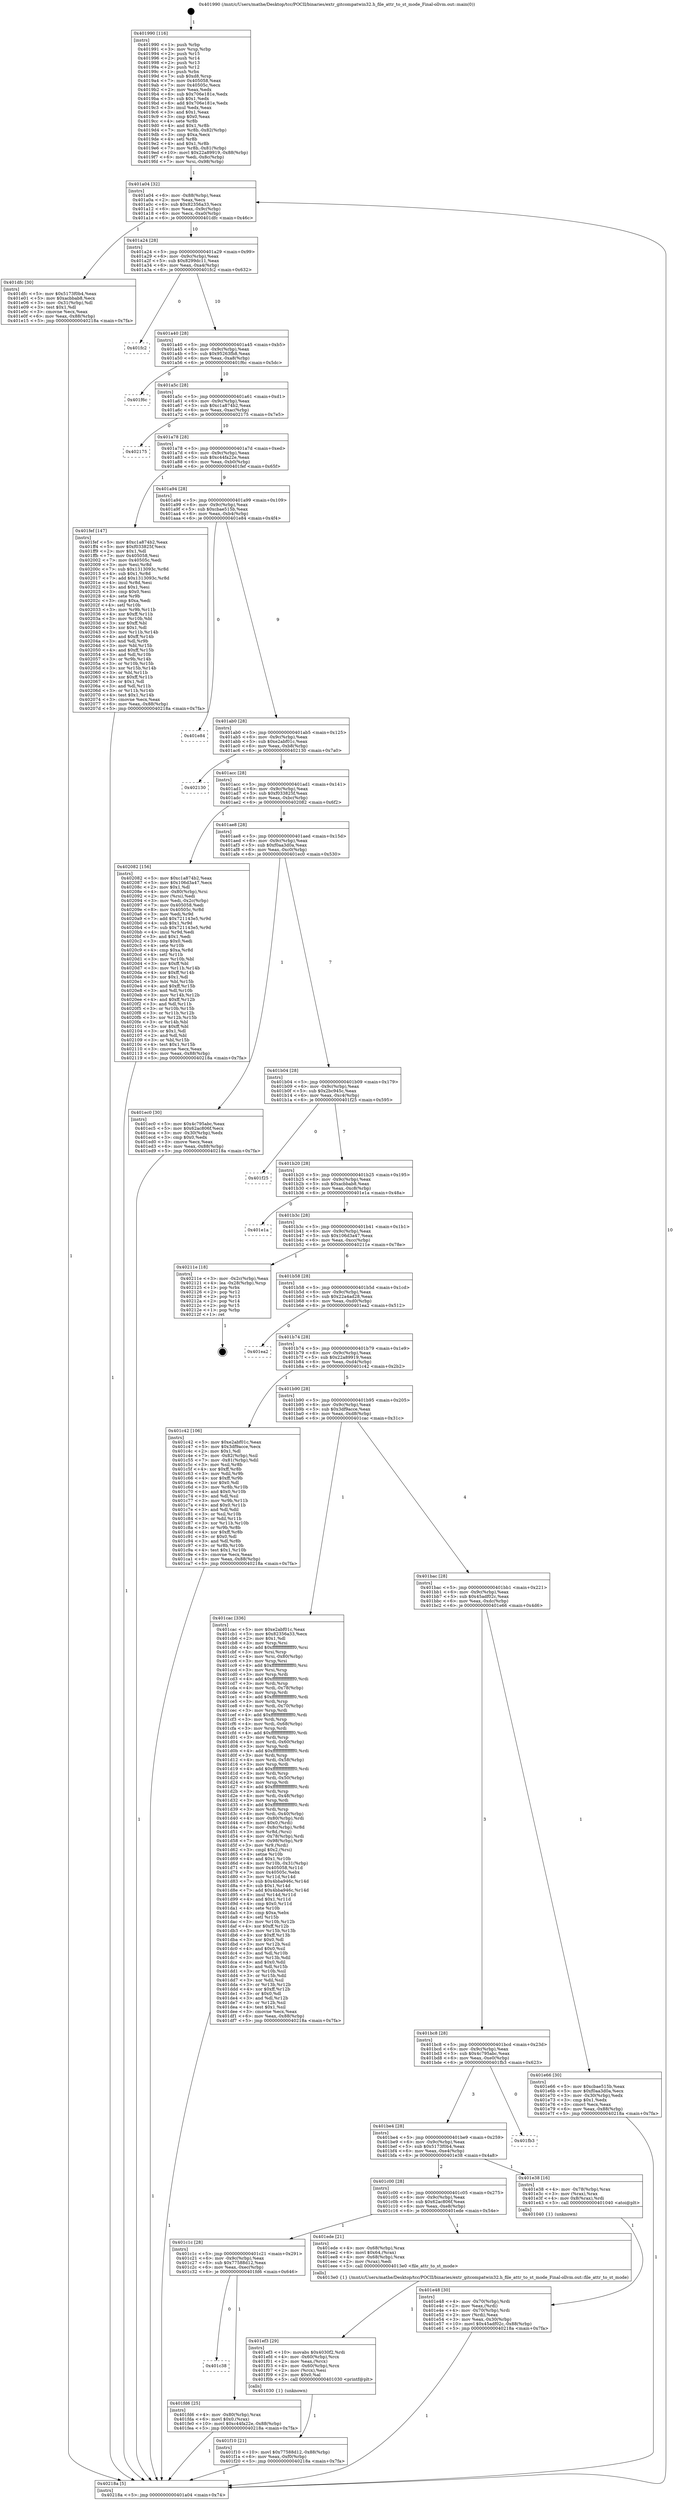 digraph "0x401990" {
  label = "0x401990 (/mnt/c/Users/mathe/Desktop/tcc/POCII/binaries/extr_gitcompatwin32.h_file_attr_to_st_mode_Final-ollvm.out::main(0))"
  labelloc = "t"
  node[shape=record]

  Entry [label="",width=0.3,height=0.3,shape=circle,fillcolor=black,style=filled]
  "0x401a04" [label="{
     0x401a04 [32]\l
     | [instrs]\l
     &nbsp;&nbsp;0x401a04 \<+6\>: mov -0x88(%rbp),%eax\l
     &nbsp;&nbsp;0x401a0a \<+2\>: mov %eax,%ecx\l
     &nbsp;&nbsp;0x401a0c \<+6\>: sub $0x82356a33,%ecx\l
     &nbsp;&nbsp;0x401a12 \<+6\>: mov %eax,-0x9c(%rbp)\l
     &nbsp;&nbsp;0x401a18 \<+6\>: mov %ecx,-0xa0(%rbp)\l
     &nbsp;&nbsp;0x401a1e \<+6\>: je 0000000000401dfc \<main+0x46c\>\l
  }"]
  "0x401dfc" [label="{
     0x401dfc [30]\l
     | [instrs]\l
     &nbsp;&nbsp;0x401dfc \<+5\>: mov $0x5173f0b4,%eax\l
     &nbsp;&nbsp;0x401e01 \<+5\>: mov $0xacbbab8,%ecx\l
     &nbsp;&nbsp;0x401e06 \<+3\>: mov -0x31(%rbp),%dl\l
     &nbsp;&nbsp;0x401e09 \<+3\>: test $0x1,%dl\l
     &nbsp;&nbsp;0x401e0c \<+3\>: cmovne %ecx,%eax\l
     &nbsp;&nbsp;0x401e0f \<+6\>: mov %eax,-0x88(%rbp)\l
     &nbsp;&nbsp;0x401e15 \<+5\>: jmp 000000000040218a \<main+0x7fa\>\l
  }"]
  "0x401a24" [label="{
     0x401a24 [28]\l
     | [instrs]\l
     &nbsp;&nbsp;0x401a24 \<+5\>: jmp 0000000000401a29 \<main+0x99\>\l
     &nbsp;&nbsp;0x401a29 \<+6\>: mov -0x9c(%rbp),%eax\l
     &nbsp;&nbsp;0x401a2f \<+5\>: sub $0x8299dc11,%eax\l
     &nbsp;&nbsp;0x401a34 \<+6\>: mov %eax,-0xa4(%rbp)\l
     &nbsp;&nbsp;0x401a3a \<+6\>: je 0000000000401fc2 \<main+0x632\>\l
  }"]
  Exit [label="",width=0.3,height=0.3,shape=circle,fillcolor=black,style=filled,peripheries=2]
  "0x401fc2" [label="{
     0x401fc2\l
  }", style=dashed]
  "0x401a40" [label="{
     0x401a40 [28]\l
     | [instrs]\l
     &nbsp;&nbsp;0x401a40 \<+5\>: jmp 0000000000401a45 \<main+0xb5\>\l
     &nbsp;&nbsp;0x401a45 \<+6\>: mov -0x9c(%rbp),%eax\l
     &nbsp;&nbsp;0x401a4b \<+5\>: sub $0x95263fb8,%eax\l
     &nbsp;&nbsp;0x401a50 \<+6\>: mov %eax,-0xa8(%rbp)\l
     &nbsp;&nbsp;0x401a56 \<+6\>: je 0000000000401f6c \<main+0x5dc\>\l
  }"]
  "0x401c38" [label="{
     0x401c38\l
  }", style=dashed]
  "0x401f6c" [label="{
     0x401f6c\l
  }", style=dashed]
  "0x401a5c" [label="{
     0x401a5c [28]\l
     | [instrs]\l
     &nbsp;&nbsp;0x401a5c \<+5\>: jmp 0000000000401a61 \<main+0xd1\>\l
     &nbsp;&nbsp;0x401a61 \<+6\>: mov -0x9c(%rbp),%eax\l
     &nbsp;&nbsp;0x401a67 \<+5\>: sub $0xc1a874b2,%eax\l
     &nbsp;&nbsp;0x401a6c \<+6\>: mov %eax,-0xac(%rbp)\l
     &nbsp;&nbsp;0x401a72 \<+6\>: je 0000000000402175 \<main+0x7e5\>\l
  }"]
  "0x401fd6" [label="{
     0x401fd6 [25]\l
     | [instrs]\l
     &nbsp;&nbsp;0x401fd6 \<+4\>: mov -0x80(%rbp),%rax\l
     &nbsp;&nbsp;0x401fda \<+6\>: movl $0x0,(%rax)\l
     &nbsp;&nbsp;0x401fe0 \<+10\>: movl $0xc44fa22e,-0x88(%rbp)\l
     &nbsp;&nbsp;0x401fea \<+5\>: jmp 000000000040218a \<main+0x7fa\>\l
  }"]
  "0x402175" [label="{
     0x402175\l
  }", style=dashed]
  "0x401a78" [label="{
     0x401a78 [28]\l
     | [instrs]\l
     &nbsp;&nbsp;0x401a78 \<+5\>: jmp 0000000000401a7d \<main+0xed\>\l
     &nbsp;&nbsp;0x401a7d \<+6\>: mov -0x9c(%rbp),%eax\l
     &nbsp;&nbsp;0x401a83 \<+5\>: sub $0xc44fa22e,%eax\l
     &nbsp;&nbsp;0x401a88 \<+6\>: mov %eax,-0xb0(%rbp)\l
     &nbsp;&nbsp;0x401a8e \<+6\>: je 0000000000401fef \<main+0x65f\>\l
  }"]
  "0x401f10" [label="{
     0x401f10 [21]\l
     | [instrs]\l
     &nbsp;&nbsp;0x401f10 \<+10\>: movl $0x77588d12,-0x88(%rbp)\l
     &nbsp;&nbsp;0x401f1a \<+6\>: mov %eax,-0xf0(%rbp)\l
     &nbsp;&nbsp;0x401f20 \<+5\>: jmp 000000000040218a \<main+0x7fa\>\l
  }"]
  "0x401fef" [label="{
     0x401fef [147]\l
     | [instrs]\l
     &nbsp;&nbsp;0x401fef \<+5\>: mov $0xc1a874b2,%eax\l
     &nbsp;&nbsp;0x401ff4 \<+5\>: mov $0xf033825f,%ecx\l
     &nbsp;&nbsp;0x401ff9 \<+2\>: mov $0x1,%dl\l
     &nbsp;&nbsp;0x401ffb \<+7\>: mov 0x405058,%esi\l
     &nbsp;&nbsp;0x402002 \<+7\>: mov 0x40505c,%edi\l
     &nbsp;&nbsp;0x402009 \<+3\>: mov %esi,%r8d\l
     &nbsp;&nbsp;0x40200c \<+7\>: sub $0x1313093c,%r8d\l
     &nbsp;&nbsp;0x402013 \<+4\>: sub $0x1,%r8d\l
     &nbsp;&nbsp;0x402017 \<+7\>: add $0x1313093c,%r8d\l
     &nbsp;&nbsp;0x40201e \<+4\>: imul %r8d,%esi\l
     &nbsp;&nbsp;0x402022 \<+3\>: and $0x1,%esi\l
     &nbsp;&nbsp;0x402025 \<+3\>: cmp $0x0,%esi\l
     &nbsp;&nbsp;0x402028 \<+4\>: sete %r9b\l
     &nbsp;&nbsp;0x40202c \<+3\>: cmp $0xa,%edi\l
     &nbsp;&nbsp;0x40202f \<+4\>: setl %r10b\l
     &nbsp;&nbsp;0x402033 \<+3\>: mov %r9b,%r11b\l
     &nbsp;&nbsp;0x402036 \<+4\>: xor $0xff,%r11b\l
     &nbsp;&nbsp;0x40203a \<+3\>: mov %r10b,%bl\l
     &nbsp;&nbsp;0x40203d \<+3\>: xor $0xff,%bl\l
     &nbsp;&nbsp;0x402040 \<+3\>: xor $0x1,%dl\l
     &nbsp;&nbsp;0x402043 \<+3\>: mov %r11b,%r14b\l
     &nbsp;&nbsp;0x402046 \<+4\>: and $0xff,%r14b\l
     &nbsp;&nbsp;0x40204a \<+3\>: and %dl,%r9b\l
     &nbsp;&nbsp;0x40204d \<+3\>: mov %bl,%r15b\l
     &nbsp;&nbsp;0x402050 \<+4\>: and $0xff,%r15b\l
     &nbsp;&nbsp;0x402054 \<+3\>: and %dl,%r10b\l
     &nbsp;&nbsp;0x402057 \<+3\>: or %r9b,%r14b\l
     &nbsp;&nbsp;0x40205a \<+3\>: or %r10b,%r15b\l
     &nbsp;&nbsp;0x40205d \<+3\>: xor %r15b,%r14b\l
     &nbsp;&nbsp;0x402060 \<+3\>: or %bl,%r11b\l
     &nbsp;&nbsp;0x402063 \<+4\>: xor $0xff,%r11b\l
     &nbsp;&nbsp;0x402067 \<+3\>: or $0x1,%dl\l
     &nbsp;&nbsp;0x40206a \<+3\>: and %dl,%r11b\l
     &nbsp;&nbsp;0x40206d \<+3\>: or %r11b,%r14b\l
     &nbsp;&nbsp;0x402070 \<+4\>: test $0x1,%r14b\l
     &nbsp;&nbsp;0x402074 \<+3\>: cmovne %ecx,%eax\l
     &nbsp;&nbsp;0x402077 \<+6\>: mov %eax,-0x88(%rbp)\l
     &nbsp;&nbsp;0x40207d \<+5\>: jmp 000000000040218a \<main+0x7fa\>\l
  }"]
  "0x401a94" [label="{
     0x401a94 [28]\l
     | [instrs]\l
     &nbsp;&nbsp;0x401a94 \<+5\>: jmp 0000000000401a99 \<main+0x109\>\l
     &nbsp;&nbsp;0x401a99 \<+6\>: mov -0x9c(%rbp),%eax\l
     &nbsp;&nbsp;0x401a9f \<+5\>: sub $0xcbae515b,%eax\l
     &nbsp;&nbsp;0x401aa4 \<+6\>: mov %eax,-0xb4(%rbp)\l
     &nbsp;&nbsp;0x401aaa \<+6\>: je 0000000000401e84 \<main+0x4f4\>\l
  }"]
  "0x401ef3" [label="{
     0x401ef3 [29]\l
     | [instrs]\l
     &nbsp;&nbsp;0x401ef3 \<+10\>: movabs $0x4030f2,%rdi\l
     &nbsp;&nbsp;0x401efd \<+4\>: mov -0x60(%rbp),%rcx\l
     &nbsp;&nbsp;0x401f01 \<+2\>: mov %eax,(%rcx)\l
     &nbsp;&nbsp;0x401f03 \<+4\>: mov -0x60(%rbp),%rcx\l
     &nbsp;&nbsp;0x401f07 \<+2\>: mov (%rcx),%esi\l
     &nbsp;&nbsp;0x401f09 \<+2\>: mov $0x0,%al\l
     &nbsp;&nbsp;0x401f0b \<+5\>: call 0000000000401030 \<printf@plt\>\l
     | [calls]\l
     &nbsp;&nbsp;0x401030 \{1\} (unknown)\l
  }"]
  "0x401e84" [label="{
     0x401e84\l
  }", style=dashed]
  "0x401ab0" [label="{
     0x401ab0 [28]\l
     | [instrs]\l
     &nbsp;&nbsp;0x401ab0 \<+5\>: jmp 0000000000401ab5 \<main+0x125\>\l
     &nbsp;&nbsp;0x401ab5 \<+6\>: mov -0x9c(%rbp),%eax\l
     &nbsp;&nbsp;0x401abb \<+5\>: sub $0xe2abf01c,%eax\l
     &nbsp;&nbsp;0x401ac0 \<+6\>: mov %eax,-0xb8(%rbp)\l
     &nbsp;&nbsp;0x401ac6 \<+6\>: je 0000000000402130 \<main+0x7a0\>\l
  }"]
  "0x401c1c" [label="{
     0x401c1c [28]\l
     | [instrs]\l
     &nbsp;&nbsp;0x401c1c \<+5\>: jmp 0000000000401c21 \<main+0x291\>\l
     &nbsp;&nbsp;0x401c21 \<+6\>: mov -0x9c(%rbp),%eax\l
     &nbsp;&nbsp;0x401c27 \<+5\>: sub $0x77588d12,%eax\l
     &nbsp;&nbsp;0x401c2c \<+6\>: mov %eax,-0xec(%rbp)\l
     &nbsp;&nbsp;0x401c32 \<+6\>: je 0000000000401fd6 \<main+0x646\>\l
  }"]
  "0x402130" [label="{
     0x402130\l
  }", style=dashed]
  "0x401acc" [label="{
     0x401acc [28]\l
     | [instrs]\l
     &nbsp;&nbsp;0x401acc \<+5\>: jmp 0000000000401ad1 \<main+0x141\>\l
     &nbsp;&nbsp;0x401ad1 \<+6\>: mov -0x9c(%rbp),%eax\l
     &nbsp;&nbsp;0x401ad7 \<+5\>: sub $0xf033825f,%eax\l
     &nbsp;&nbsp;0x401adc \<+6\>: mov %eax,-0xbc(%rbp)\l
     &nbsp;&nbsp;0x401ae2 \<+6\>: je 0000000000402082 \<main+0x6f2\>\l
  }"]
  "0x401ede" [label="{
     0x401ede [21]\l
     | [instrs]\l
     &nbsp;&nbsp;0x401ede \<+4\>: mov -0x68(%rbp),%rax\l
     &nbsp;&nbsp;0x401ee2 \<+6\>: movl $0x64,(%rax)\l
     &nbsp;&nbsp;0x401ee8 \<+4\>: mov -0x68(%rbp),%rax\l
     &nbsp;&nbsp;0x401eec \<+2\>: mov (%rax),%edi\l
     &nbsp;&nbsp;0x401eee \<+5\>: call 00000000004013e0 \<file_attr_to_st_mode\>\l
     | [calls]\l
     &nbsp;&nbsp;0x4013e0 \{1\} (/mnt/c/Users/mathe/Desktop/tcc/POCII/binaries/extr_gitcompatwin32.h_file_attr_to_st_mode_Final-ollvm.out::file_attr_to_st_mode)\l
  }"]
  "0x402082" [label="{
     0x402082 [156]\l
     | [instrs]\l
     &nbsp;&nbsp;0x402082 \<+5\>: mov $0xc1a874b2,%eax\l
     &nbsp;&nbsp;0x402087 \<+5\>: mov $0x106d3a47,%ecx\l
     &nbsp;&nbsp;0x40208c \<+2\>: mov $0x1,%dl\l
     &nbsp;&nbsp;0x40208e \<+4\>: mov -0x80(%rbp),%rsi\l
     &nbsp;&nbsp;0x402092 \<+2\>: mov (%rsi),%edi\l
     &nbsp;&nbsp;0x402094 \<+3\>: mov %edi,-0x2c(%rbp)\l
     &nbsp;&nbsp;0x402097 \<+7\>: mov 0x405058,%edi\l
     &nbsp;&nbsp;0x40209e \<+8\>: mov 0x40505c,%r8d\l
     &nbsp;&nbsp;0x4020a6 \<+3\>: mov %edi,%r9d\l
     &nbsp;&nbsp;0x4020a9 \<+7\>: add $0x721143e5,%r9d\l
     &nbsp;&nbsp;0x4020b0 \<+4\>: sub $0x1,%r9d\l
     &nbsp;&nbsp;0x4020b4 \<+7\>: sub $0x721143e5,%r9d\l
     &nbsp;&nbsp;0x4020bb \<+4\>: imul %r9d,%edi\l
     &nbsp;&nbsp;0x4020bf \<+3\>: and $0x1,%edi\l
     &nbsp;&nbsp;0x4020c2 \<+3\>: cmp $0x0,%edi\l
     &nbsp;&nbsp;0x4020c5 \<+4\>: sete %r10b\l
     &nbsp;&nbsp;0x4020c9 \<+4\>: cmp $0xa,%r8d\l
     &nbsp;&nbsp;0x4020cd \<+4\>: setl %r11b\l
     &nbsp;&nbsp;0x4020d1 \<+3\>: mov %r10b,%bl\l
     &nbsp;&nbsp;0x4020d4 \<+3\>: xor $0xff,%bl\l
     &nbsp;&nbsp;0x4020d7 \<+3\>: mov %r11b,%r14b\l
     &nbsp;&nbsp;0x4020da \<+4\>: xor $0xff,%r14b\l
     &nbsp;&nbsp;0x4020de \<+3\>: xor $0x1,%dl\l
     &nbsp;&nbsp;0x4020e1 \<+3\>: mov %bl,%r15b\l
     &nbsp;&nbsp;0x4020e4 \<+4\>: and $0xff,%r15b\l
     &nbsp;&nbsp;0x4020e8 \<+3\>: and %dl,%r10b\l
     &nbsp;&nbsp;0x4020eb \<+3\>: mov %r14b,%r12b\l
     &nbsp;&nbsp;0x4020ee \<+4\>: and $0xff,%r12b\l
     &nbsp;&nbsp;0x4020f2 \<+3\>: and %dl,%r11b\l
     &nbsp;&nbsp;0x4020f5 \<+3\>: or %r10b,%r15b\l
     &nbsp;&nbsp;0x4020f8 \<+3\>: or %r11b,%r12b\l
     &nbsp;&nbsp;0x4020fb \<+3\>: xor %r12b,%r15b\l
     &nbsp;&nbsp;0x4020fe \<+3\>: or %r14b,%bl\l
     &nbsp;&nbsp;0x402101 \<+3\>: xor $0xff,%bl\l
     &nbsp;&nbsp;0x402104 \<+3\>: or $0x1,%dl\l
     &nbsp;&nbsp;0x402107 \<+2\>: and %dl,%bl\l
     &nbsp;&nbsp;0x402109 \<+3\>: or %bl,%r15b\l
     &nbsp;&nbsp;0x40210c \<+4\>: test $0x1,%r15b\l
     &nbsp;&nbsp;0x402110 \<+3\>: cmovne %ecx,%eax\l
     &nbsp;&nbsp;0x402113 \<+6\>: mov %eax,-0x88(%rbp)\l
     &nbsp;&nbsp;0x402119 \<+5\>: jmp 000000000040218a \<main+0x7fa\>\l
  }"]
  "0x401ae8" [label="{
     0x401ae8 [28]\l
     | [instrs]\l
     &nbsp;&nbsp;0x401ae8 \<+5\>: jmp 0000000000401aed \<main+0x15d\>\l
     &nbsp;&nbsp;0x401aed \<+6\>: mov -0x9c(%rbp),%eax\l
     &nbsp;&nbsp;0x401af3 \<+5\>: sub $0xf0aa3d0a,%eax\l
     &nbsp;&nbsp;0x401af8 \<+6\>: mov %eax,-0xc0(%rbp)\l
     &nbsp;&nbsp;0x401afe \<+6\>: je 0000000000401ec0 \<main+0x530\>\l
  }"]
  "0x401e48" [label="{
     0x401e48 [30]\l
     | [instrs]\l
     &nbsp;&nbsp;0x401e48 \<+4\>: mov -0x70(%rbp),%rdi\l
     &nbsp;&nbsp;0x401e4c \<+2\>: mov %eax,(%rdi)\l
     &nbsp;&nbsp;0x401e4e \<+4\>: mov -0x70(%rbp),%rdi\l
     &nbsp;&nbsp;0x401e52 \<+2\>: mov (%rdi),%eax\l
     &nbsp;&nbsp;0x401e54 \<+3\>: mov %eax,-0x30(%rbp)\l
     &nbsp;&nbsp;0x401e57 \<+10\>: movl $0x45adf02c,-0x88(%rbp)\l
     &nbsp;&nbsp;0x401e61 \<+5\>: jmp 000000000040218a \<main+0x7fa\>\l
  }"]
  "0x401ec0" [label="{
     0x401ec0 [30]\l
     | [instrs]\l
     &nbsp;&nbsp;0x401ec0 \<+5\>: mov $0x4c795abc,%eax\l
     &nbsp;&nbsp;0x401ec5 \<+5\>: mov $0x62ac806f,%ecx\l
     &nbsp;&nbsp;0x401eca \<+3\>: mov -0x30(%rbp),%edx\l
     &nbsp;&nbsp;0x401ecd \<+3\>: cmp $0x0,%edx\l
     &nbsp;&nbsp;0x401ed0 \<+3\>: cmove %ecx,%eax\l
     &nbsp;&nbsp;0x401ed3 \<+6\>: mov %eax,-0x88(%rbp)\l
     &nbsp;&nbsp;0x401ed9 \<+5\>: jmp 000000000040218a \<main+0x7fa\>\l
  }"]
  "0x401b04" [label="{
     0x401b04 [28]\l
     | [instrs]\l
     &nbsp;&nbsp;0x401b04 \<+5\>: jmp 0000000000401b09 \<main+0x179\>\l
     &nbsp;&nbsp;0x401b09 \<+6\>: mov -0x9c(%rbp),%eax\l
     &nbsp;&nbsp;0x401b0f \<+5\>: sub $0x2bc945c,%eax\l
     &nbsp;&nbsp;0x401b14 \<+6\>: mov %eax,-0xc4(%rbp)\l
     &nbsp;&nbsp;0x401b1a \<+6\>: je 0000000000401f25 \<main+0x595\>\l
  }"]
  "0x401c00" [label="{
     0x401c00 [28]\l
     | [instrs]\l
     &nbsp;&nbsp;0x401c00 \<+5\>: jmp 0000000000401c05 \<main+0x275\>\l
     &nbsp;&nbsp;0x401c05 \<+6\>: mov -0x9c(%rbp),%eax\l
     &nbsp;&nbsp;0x401c0b \<+5\>: sub $0x62ac806f,%eax\l
     &nbsp;&nbsp;0x401c10 \<+6\>: mov %eax,-0xe8(%rbp)\l
     &nbsp;&nbsp;0x401c16 \<+6\>: je 0000000000401ede \<main+0x54e\>\l
  }"]
  "0x401f25" [label="{
     0x401f25\l
  }", style=dashed]
  "0x401b20" [label="{
     0x401b20 [28]\l
     | [instrs]\l
     &nbsp;&nbsp;0x401b20 \<+5\>: jmp 0000000000401b25 \<main+0x195\>\l
     &nbsp;&nbsp;0x401b25 \<+6\>: mov -0x9c(%rbp),%eax\l
     &nbsp;&nbsp;0x401b2b \<+5\>: sub $0xacbbab8,%eax\l
     &nbsp;&nbsp;0x401b30 \<+6\>: mov %eax,-0xc8(%rbp)\l
     &nbsp;&nbsp;0x401b36 \<+6\>: je 0000000000401e1a \<main+0x48a\>\l
  }"]
  "0x401e38" [label="{
     0x401e38 [16]\l
     | [instrs]\l
     &nbsp;&nbsp;0x401e38 \<+4\>: mov -0x78(%rbp),%rax\l
     &nbsp;&nbsp;0x401e3c \<+3\>: mov (%rax),%rax\l
     &nbsp;&nbsp;0x401e3f \<+4\>: mov 0x8(%rax),%rdi\l
     &nbsp;&nbsp;0x401e43 \<+5\>: call 0000000000401040 \<atoi@plt\>\l
     | [calls]\l
     &nbsp;&nbsp;0x401040 \{1\} (unknown)\l
  }"]
  "0x401e1a" [label="{
     0x401e1a\l
  }", style=dashed]
  "0x401b3c" [label="{
     0x401b3c [28]\l
     | [instrs]\l
     &nbsp;&nbsp;0x401b3c \<+5\>: jmp 0000000000401b41 \<main+0x1b1\>\l
     &nbsp;&nbsp;0x401b41 \<+6\>: mov -0x9c(%rbp),%eax\l
     &nbsp;&nbsp;0x401b47 \<+5\>: sub $0x106d3a47,%eax\l
     &nbsp;&nbsp;0x401b4c \<+6\>: mov %eax,-0xcc(%rbp)\l
     &nbsp;&nbsp;0x401b52 \<+6\>: je 000000000040211e \<main+0x78e\>\l
  }"]
  "0x401be4" [label="{
     0x401be4 [28]\l
     | [instrs]\l
     &nbsp;&nbsp;0x401be4 \<+5\>: jmp 0000000000401be9 \<main+0x259\>\l
     &nbsp;&nbsp;0x401be9 \<+6\>: mov -0x9c(%rbp),%eax\l
     &nbsp;&nbsp;0x401bef \<+5\>: sub $0x5173f0b4,%eax\l
     &nbsp;&nbsp;0x401bf4 \<+6\>: mov %eax,-0xe4(%rbp)\l
     &nbsp;&nbsp;0x401bfa \<+6\>: je 0000000000401e38 \<main+0x4a8\>\l
  }"]
  "0x40211e" [label="{
     0x40211e [18]\l
     | [instrs]\l
     &nbsp;&nbsp;0x40211e \<+3\>: mov -0x2c(%rbp),%eax\l
     &nbsp;&nbsp;0x402121 \<+4\>: lea -0x28(%rbp),%rsp\l
     &nbsp;&nbsp;0x402125 \<+1\>: pop %rbx\l
     &nbsp;&nbsp;0x402126 \<+2\>: pop %r12\l
     &nbsp;&nbsp;0x402128 \<+2\>: pop %r13\l
     &nbsp;&nbsp;0x40212a \<+2\>: pop %r14\l
     &nbsp;&nbsp;0x40212c \<+2\>: pop %r15\l
     &nbsp;&nbsp;0x40212e \<+1\>: pop %rbp\l
     &nbsp;&nbsp;0x40212f \<+1\>: ret\l
  }"]
  "0x401b58" [label="{
     0x401b58 [28]\l
     | [instrs]\l
     &nbsp;&nbsp;0x401b58 \<+5\>: jmp 0000000000401b5d \<main+0x1cd\>\l
     &nbsp;&nbsp;0x401b5d \<+6\>: mov -0x9c(%rbp),%eax\l
     &nbsp;&nbsp;0x401b63 \<+5\>: sub $0x22a4ad28,%eax\l
     &nbsp;&nbsp;0x401b68 \<+6\>: mov %eax,-0xd0(%rbp)\l
     &nbsp;&nbsp;0x401b6e \<+6\>: je 0000000000401ea2 \<main+0x512\>\l
  }"]
  "0x401fb3" [label="{
     0x401fb3\l
  }", style=dashed]
  "0x401ea2" [label="{
     0x401ea2\l
  }", style=dashed]
  "0x401b74" [label="{
     0x401b74 [28]\l
     | [instrs]\l
     &nbsp;&nbsp;0x401b74 \<+5\>: jmp 0000000000401b79 \<main+0x1e9\>\l
     &nbsp;&nbsp;0x401b79 \<+6\>: mov -0x9c(%rbp),%eax\l
     &nbsp;&nbsp;0x401b7f \<+5\>: sub $0x22a89919,%eax\l
     &nbsp;&nbsp;0x401b84 \<+6\>: mov %eax,-0xd4(%rbp)\l
     &nbsp;&nbsp;0x401b8a \<+6\>: je 0000000000401c42 \<main+0x2b2\>\l
  }"]
  "0x401bc8" [label="{
     0x401bc8 [28]\l
     | [instrs]\l
     &nbsp;&nbsp;0x401bc8 \<+5\>: jmp 0000000000401bcd \<main+0x23d\>\l
     &nbsp;&nbsp;0x401bcd \<+6\>: mov -0x9c(%rbp),%eax\l
     &nbsp;&nbsp;0x401bd3 \<+5\>: sub $0x4c795abc,%eax\l
     &nbsp;&nbsp;0x401bd8 \<+6\>: mov %eax,-0xe0(%rbp)\l
     &nbsp;&nbsp;0x401bde \<+6\>: je 0000000000401fb3 \<main+0x623\>\l
  }"]
  "0x401c42" [label="{
     0x401c42 [106]\l
     | [instrs]\l
     &nbsp;&nbsp;0x401c42 \<+5\>: mov $0xe2abf01c,%eax\l
     &nbsp;&nbsp;0x401c47 \<+5\>: mov $0x3df9acce,%ecx\l
     &nbsp;&nbsp;0x401c4c \<+2\>: mov $0x1,%dl\l
     &nbsp;&nbsp;0x401c4e \<+7\>: mov -0x82(%rbp),%sil\l
     &nbsp;&nbsp;0x401c55 \<+7\>: mov -0x81(%rbp),%dil\l
     &nbsp;&nbsp;0x401c5c \<+3\>: mov %sil,%r8b\l
     &nbsp;&nbsp;0x401c5f \<+4\>: xor $0xff,%r8b\l
     &nbsp;&nbsp;0x401c63 \<+3\>: mov %dil,%r9b\l
     &nbsp;&nbsp;0x401c66 \<+4\>: xor $0xff,%r9b\l
     &nbsp;&nbsp;0x401c6a \<+3\>: xor $0x0,%dl\l
     &nbsp;&nbsp;0x401c6d \<+3\>: mov %r8b,%r10b\l
     &nbsp;&nbsp;0x401c70 \<+4\>: and $0x0,%r10b\l
     &nbsp;&nbsp;0x401c74 \<+3\>: and %dl,%sil\l
     &nbsp;&nbsp;0x401c77 \<+3\>: mov %r9b,%r11b\l
     &nbsp;&nbsp;0x401c7a \<+4\>: and $0x0,%r11b\l
     &nbsp;&nbsp;0x401c7e \<+3\>: and %dl,%dil\l
     &nbsp;&nbsp;0x401c81 \<+3\>: or %sil,%r10b\l
     &nbsp;&nbsp;0x401c84 \<+3\>: or %dil,%r11b\l
     &nbsp;&nbsp;0x401c87 \<+3\>: xor %r11b,%r10b\l
     &nbsp;&nbsp;0x401c8a \<+3\>: or %r9b,%r8b\l
     &nbsp;&nbsp;0x401c8d \<+4\>: xor $0xff,%r8b\l
     &nbsp;&nbsp;0x401c91 \<+3\>: or $0x0,%dl\l
     &nbsp;&nbsp;0x401c94 \<+3\>: and %dl,%r8b\l
     &nbsp;&nbsp;0x401c97 \<+3\>: or %r8b,%r10b\l
     &nbsp;&nbsp;0x401c9a \<+4\>: test $0x1,%r10b\l
     &nbsp;&nbsp;0x401c9e \<+3\>: cmovne %ecx,%eax\l
     &nbsp;&nbsp;0x401ca1 \<+6\>: mov %eax,-0x88(%rbp)\l
     &nbsp;&nbsp;0x401ca7 \<+5\>: jmp 000000000040218a \<main+0x7fa\>\l
  }"]
  "0x401b90" [label="{
     0x401b90 [28]\l
     | [instrs]\l
     &nbsp;&nbsp;0x401b90 \<+5\>: jmp 0000000000401b95 \<main+0x205\>\l
     &nbsp;&nbsp;0x401b95 \<+6\>: mov -0x9c(%rbp),%eax\l
     &nbsp;&nbsp;0x401b9b \<+5\>: sub $0x3df9acce,%eax\l
     &nbsp;&nbsp;0x401ba0 \<+6\>: mov %eax,-0xd8(%rbp)\l
     &nbsp;&nbsp;0x401ba6 \<+6\>: je 0000000000401cac \<main+0x31c\>\l
  }"]
  "0x40218a" [label="{
     0x40218a [5]\l
     | [instrs]\l
     &nbsp;&nbsp;0x40218a \<+5\>: jmp 0000000000401a04 \<main+0x74\>\l
  }"]
  "0x401990" [label="{
     0x401990 [116]\l
     | [instrs]\l
     &nbsp;&nbsp;0x401990 \<+1\>: push %rbp\l
     &nbsp;&nbsp;0x401991 \<+3\>: mov %rsp,%rbp\l
     &nbsp;&nbsp;0x401994 \<+2\>: push %r15\l
     &nbsp;&nbsp;0x401996 \<+2\>: push %r14\l
     &nbsp;&nbsp;0x401998 \<+2\>: push %r13\l
     &nbsp;&nbsp;0x40199a \<+2\>: push %r12\l
     &nbsp;&nbsp;0x40199c \<+1\>: push %rbx\l
     &nbsp;&nbsp;0x40199d \<+7\>: sub $0xd8,%rsp\l
     &nbsp;&nbsp;0x4019a4 \<+7\>: mov 0x405058,%eax\l
     &nbsp;&nbsp;0x4019ab \<+7\>: mov 0x40505c,%ecx\l
     &nbsp;&nbsp;0x4019b2 \<+2\>: mov %eax,%edx\l
     &nbsp;&nbsp;0x4019b4 \<+6\>: sub $0x706e181e,%edx\l
     &nbsp;&nbsp;0x4019ba \<+3\>: sub $0x1,%edx\l
     &nbsp;&nbsp;0x4019bd \<+6\>: add $0x706e181e,%edx\l
     &nbsp;&nbsp;0x4019c3 \<+3\>: imul %edx,%eax\l
     &nbsp;&nbsp;0x4019c6 \<+3\>: and $0x1,%eax\l
     &nbsp;&nbsp;0x4019c9 \<+3\>: cmp $0x0,%eax\l
     &nbsp;&nbsp;0x4019cc \<+4\>: sete %r8b\l
     &nbsp;&nbsp;0x4019d0 \<+4\>: and $0x1,%r8b\l
     &nbsp;&nbsp;0x4019d4 \<+7\>: mov %r8b,-0x82(%rbp)\l
     &nbsp;&nbsp;0x4019db \<+3\>: cmp $0xa,%ecx\l
     &nbsp;&nbsp;0x4019de \<+4\>: setl %r8b\l
     &nbsp;&nbsp;0x4019e2 \<+4\>: and $0x1,%r8b\l
     &nbsp;&nbsp;0x4019e6 \<+7\>: mov %r8b,-0x81(%rbp)\l
     &nbsp;&nbsp;0x4019ed \<+10\>: movl $0x22a89919,-0x88(%rbp)\l
     &nbsp;&nbsp;0x4019f7 \<+6\>: mov %edi,-0x8c(%rbp)\l
     &nbsp;&nbsp;0x4019fd \<+7\>: mov %rsi,-0x98(%rbp)\l
  }"]
  "0x401e66" [label="{
     0x401e66 [30]\l
     | [instrs]\l
     &nbsp;&nbsp;0x401e66 \<+5\>: mov $0xcbae515b,%eax\l
     &nbsp;&nbsp;0x401e6b \<+5\>: mov $0xf0aa3d0a,%ecx\l
     &nbsp;&nbsp;0x401e70 \<+3\>: mov -0x30(%rbp),%edx\l
     &nbsp;&nbsp;0x401e73 \<+3\>: cmp $0x1,%edx\l
     &nbsp;&nbsp;0x401e76 \<+3\>: cmovl %ecx,%eax\l
     &nbsp;&nbsp;0x401e79 \<+6\>: mov %eax,-0x88(%rbp)\l
     &nbsp;&nbsp;0x401e7f \<+5\>: jmp 000000000040218a \<main+0x7fa\>\l
  }"]
  "0x401cac" [label="{
     0x401cac [336]\l
     | [instrs]\l
     &nbsp;&nbsp;0x401cac \<+5\>: mov $0xe2abf01c,%eax\l
     &nbsp;&nbsp;0x401cb1 \<+5\>: mov $0x82356a33,%ecx\l
     &nbsp;&nbsp;0x401cb6 \<+2\>: mov $0x1,%dl\l
     &nbsp;&nbsp;0x401cb8 \<+3\>: mov %rsp,%rsi\l
     &nbsp;&nbsp;0x401cbb \<+4\>: add $0xfffffffffffffff0,%rsi\l
     &nbsp;&nbsp;0x401cbf \<+3\>: mov %rsi,%rsp\l
     &nbsp;&nbsp;0x401cc2 \<+4\>: mov %rsi,-0x80(%rbp)\l
     &nbsp;&nbsp;0x401cc6 \<+3\>: mov %rsp,%rsi\l
     &nbsp;&nbsp;0x401cc9 \<+4\>: add $0xfffffffffffffff0,%rsi\l
     &nbsp;&nbsp;0x401ccd \<+3\>: mov %rsi,%rsp\l
     &nbsp;&nbsp;0x401cd0 \<+3\>: mov %rsp,%rdi\l
     &nbsp;&nbsp;0x401cd3 \<+4\>: add $0xfffffffffffffff0,%rdi\l
     &nbsp;&nbsp;0x401cd7 \<+3\>: mov %rdi,%rsp\l
     &nbsp;&nbsp;0x401cda \<+4\>: mov %rdi,-0x78(%rbp)\l
     &nbsp;&nbsp;0x401cde \<+3\>: mov %rsp,%rdi\l
     &nbsp;&nbsp;0x401ce1 \<+4\>: add $0xfffffffffffffff0,%rdi\l
     &nbsp;&nbsp;0x401ce5 \<+3\>: mov %rdi,%rsp\l
     &nbsp;&nbsp;0x401ce8 \<+4\>: mov %rdi,-0x70(%rbp)\l
     &nbsp;&nbsp;0x401cec \<+3\>: mov %rsp,%rdi\l
     &nbsp;&nbsp;0x401cef \<+4\>: add $0xfffffffffffffff0,%rdi\l
     &nbsp;&nbsp;0x401cf3 \<+3\>: mov %rdi,%rsp\l
     &nbsp;&nbsp;0x401cf6 \<+4\>: mov %rdi,-0x68(%rbp)\l
     &nbsp;&nbsp;0x401cfa \<+3\>: mov %rsp,%rdi\l
     &nbsp;&nbsp;0x401cfd \<+4\>: add $0xfffffffffffffff0,%rdi\l
     &nbsp;&nbsp;0x401d01 \<+3\>: mov %rdi,%rsp\l
     &nbsp;&nbsp;0x401d04 \<+4\>: mov %rdi,-0x60(%rbp)\l
     &nbsp;&nbsp;0x401d08 \<+3\>: mov %rsp,%rdi\l
     &nbsp;&nbsp;0x401d0b \<+4\>: add $0xfffffffffffffff0,%rdi\l
     &nbsp;&nbsp;0x401d0f \<+3\>: mov %rdi,%rsp\l
     &nbsp;&nbsp;0x401d12 \<+4\>: mov %rdi,-0x58(%rbp)\l
     &nbsp;&nbsp;0x401d16 \<+3\>: mov %rsp,%rdi\l
     &nbsp;&nbsp;0x401d19 \<+4\>: add $0xfffffffffffffff0,%rdi\l
     &nbsp;&nbsp;0x401d1d \<+3\>: mov %rdi,%rsp\l
     &nbsp;&nbsp;0x401d20 \<+4\>: mov %rdi,-0x50(%rbp)\l
     &nbsp;&nbsp;0x401d24 \<+3\>: mov %rsp,%rdi\l
     &nbsp;&nbsp;0x401d27 \<+4\>: add $0xfffffffffffffff0,%rdi\l
     &nbsp;&nbsp;0x401d2b \<+3\>: mov %rdi,%rsp\l
     &nbsp;&nbsp;0x401d2e \<+4\>: mov %rdi,-0x48(%rbp)\l
     &nbsp;&nbsp;0x401d32 \<+3\>: mov %rsp,%rdi\l
     &nbsp;&nbsp;0x401d35 \<+4\>: add $0xfffffffffffffff0,%rdi\l
     &nbsp;&nbsp;0x401d39 \<+3\>: mov %rdi,%rsp\l
     &nbsp;&nbsp;0x401d3c \<+4\>: mov %rdi,-0x40(%rbp)\l
     &nbsp;&nbsp;0x401d40 \<+4\>: mov -0x80(%rbp),%rdi\l
     &nbsp;&nbsp;0x401d44 \<+6\>: movl $0x0,(%rdi)\l
     &nbsp;&nbsp;0x401d4a \<+7\>: mov -0x8c(%rbp),%r8d\l
     &nbsp;&nbsp;0x401d51 \<+3\>: mov %r8d,(%rsi)\l
     &nbsp;&nbsp;0x401d54 \<+4\>: mov -0x78(%rbp),%rdi\l
     &nbsp;&nbsp;0x401d58 \<+7\>: mov -0x98(%rbp),%r9\l
     &nbsp;&nbsp;0x401d5f \<+3\>: mov %r9,(%rdi)\l
     &nbsp;&nbsp;0x401d62 \<+3\>: cmpl $0x2,(%rsi)\l
     &nbsp;&nbsp;0x401d65 \<+4\>: setne %r10b\l
     &nbsp;&nbsp;0x401d69 \<+4\>: and $0x1,%r10b\l
     &nbsp;&nbsp;0x401d6d \<+4\>: mov %r10b,-0x31(%rbp)\l
     &nbsp;&nbsp;0x401d71 \<+8\>: mov 0x405058,%r11d\l
     &nbsp;&nbsp;0x401d79 \<+7\>: mov 0x40505c,%ebx\l
     &nbsp;&nbsp;0x401d80 \<+3\>: mov %r11d,%r14d\l
     &nbsp;&nbsp;0x401d83 \<+7\>: sub $0x4bba946c,%r14d\l
     &nbsp;&nbsp;0x401d8a \<+4\>: sub $0x1,%r14d\l
     &nbsp;&nbsp;0x401d8e \<+7\>: add $0x4bba946c,%r14d\l
     &nbsp;&nbsp;0x401d95 \<+4\>: imul %r14d,%r11d\l
     &nbsp;&nbsp;0x401d99 \<+4\>: and $0x1,%r11d\l
     &nbsp;&nbsp;0x401d9d \<+4\>: cmp $0x0,%r11d\l
     &nbsp;&nbsp;0x401da1 \<+4\>: sete %r10b\l
     &nbsp;&nbsp;0x401da5 \<+3\>: cmp $0xa,%ebx\l
     &nbsp;&nbsp;0x401da8 \<+4\>: setl %r15b\l
     &nbsp;&nbsp;0x401dac \<+3\>: mov %r10b,%r12b\l
     &nbsp;&nbsp;0x401daf \<+4\>: xor $0xff,%r12b\l
     &nbsp;&nbsp;0x401db3 \<+3\>: mov %r15b,%r13b\l
     &nbsp;&nbsp;0x401db6 \<+4\>: xor $0xff,%r13b\l
     &nbsp;&nbsp;0x401dba \<+3\>: xor $0x0,%dl\l
     &nbsp;&nbsp;0x401dbd \<+3\>: mov %r12b,%sil\l
     &nbsp;&nbsp;0x401dc0 \<+4\>: and $0x0,%sil\l
     &nbsp;&nbsp;0x401dc4 \<+3\>: and %dl,%r10b\l
     &nbsp;&nbsp;0x401dc7 \<+3\>: mov %r13b,%dil\l
     &nbsp;&nbsp;0x401dca \<+4\>: and $0x0,%dil\l
     &nbsp;&nbsp;0x401dce \<+3\>: and %dl,%r15b\l
     &nbsp;&nbsp;0x401dd1 \<+3\>: or %r10b,%sil\l
     &nbsp;&nbsp;0x401dd4 \<+3\>: or %r15b,%dil\l
     &nbsp;&nbsp;0x401dd7 \<+3\>: xor %dil,%sil\l
     &nbsp;&nbsp;0x401dda \<+3\>: or %r13b,%r12b\l
     &nbsp;&nbsp;0x401ddd \<+4\>: xor $0xff,%r12b\l
     &nbsp;&nbsp;0x401de1 \<+3\>: or $0x0,%dl\l
     &nbsp;&nbsp;0x401de4 \<+3\>: and %dl,%r12b\l
     &nbsp;&nbsp;0x401de7 \<+3\>: or %r12b,%sil\l
     &nbsp;&nbsp;0x401dea \<+4\>: test $0x1,%sil\l
     &nbsp;&nbsp;0x401dee \<+3\>: cmovne %ecx,%eax\l
     &nbsp;&nbsp;0x401df1 \<+6\>: mov %eax,-0x88(%rbp)\l
     &nbsp;&nbsp;0x401df7 \<+5\>: jmp 000000000040218a \<main+0x7fa\>\l
  }"]
  "0x401bac" [label="{
     0x401bac [28]\l
     | [instrs]\l
     &nbsp;&nbsp;0x401bac \<+5\>: jmp 0000000000401bb1 \<main+0x221\>\l
     &nbsp;&nbsp;0x401bb1 \<+6\>: mov -0x9c(%rbp),%eax\l
     &nbsp;&nbsp;0x401bb7 \<+5\>: sub $0x45adf02c,%eax\l
     &nbsp;&nbsp;0x401bbc \<+6\>: mov %eax,-0xdc(%rbp)\l
     &nbsp;&nbsp;0x401bc2 \<+6\>: je 0000000000401e66 \<main+0x4d6\>\l
  }"]
  Entry -> "0x401990" [label=" 1"]
  "0x401a04" -> "0x401dfc" [label=" 1"]
  "0x401a04" -> "0x401a24" [label=" 10"]
  "0x40211e" -> Exit [label=" 1"]
  "0x401a24" -> "0x401fc2" [label=" 0"]
  "0x401a24" -> "0x401a40" [label=" 10"]
  "0x402082" -> "0x40218a" [label=" 1"]
  "0x401a40" -> "0x401f6c" [label=" 0"]
  "0x401a40" -> "0x401a5c" [label=" 10"]
  "0x401fef" -> "0x40218a" [label=" 1"]
  "0x401a5c" -> "0x402175" [label=" 0"]
  "0x401a5c" -> "0x401a78" [label=" 10"]
  "0x401fd6" -> "0x40218a" [label=" 1"]
  "0x401a78" -> "0x401fef" [label=" 1"]
  "0x401a78" -> "0x401a94" [label=" 9"]
  "0x401c1c" -> "0x401fd6" [label=" 1"]
  "0x401a94" -> "0x401e84" [label=" 0"]
  "0x401a94" -> "0x401ab0" [label=" 9"]
  "0x401c1c" -> "0x401c38" [label=" 0"]
  "0x401ab0" -> "0x402130" [label=" 0"]
  "0x401ab0" -> "0x401acc" [label=" 9"]
  "0x401f10" -> "0x40218a" [label=" 1"]
  "0x401acc" -> "0x402082" [label=" 1"]
  "0x401acc" -> "0x401ae8" [label=" 8"]
  "0x401ef3" -> "0x401f10" [label=" 1"]
  "0x401ae8" -> "0x401ec0" [label=" 1"]
  "0x401ae8" -> "0x401b04" [label=" 7"]
  "0x401c00" -> "0x401c1c" [label=" 1"]
  "0x401b04" -> "0x401f25" [label=" 0"]
  "0x401b04" -> "0x401b20" [label=" 7"]
  "0x401c00" -> "0x401ede" [label=" 1"]
  "0x401b20" -> "0x401e1a" [label=" 0"]
  "0x401b20" -> "0x401b3c" [label=" 7"]
  "0x401ede" -> "0x401ef3" [label=" 1"]
  "0x401b3c" -> "0x40211e" [label=" 1"]
  "0x401b3c" -> "0x401b58" [label=" 6"]
  "0x401e66" -> "0x40218a" [label=" 1"]
  "0x401b58" -> "0x401ea2" [label=" 0"]
  "0x401b58" -> "0x401b74" [label=" 6"]
  "0x401e48" -> "0x40218a" [label=" 1"]
  "0x401b74" -> "0x401c42" [label=" 1"]
  "0x401b74" -> "0x401b90" [label=" 5"]
  "0x401c42" -> "0x40218a" [label=" 1"]
  "0x401990" -> "0x401a04" [label=" 1"]
  "0x40218a" -> "0x401a04" [label=" 10"]
  "0x401be4" -> "0x401c00" [label=" 2"]
  "0x401b90" -> "0x401cac" [label=" 1"]
  "0x401b90" -> "0x401bac" [label=" 4"]
  "0x401be4" -> "0x401e38" [label=" 1"]
  "0x401cac" -> "0x40218a" [label=" 1"]
  "0x401dfc" -> "0x40218a" [label=" 1"]
  "0x401ec0" -> "0x40218a" [label=" 1"]
  "0x401bac" -> "0x401e66" [label=" 1"]
  "0x401bac" -> "0x401bc8" [label=" 3"]
  "0x401e38" -> "0x401e48" [label=" 1"]
  "0x401bc8" -> "0x401fb3" [label=" 0"]
  "0x401bc8" -> "0x401be4" [label=" 3"]
}
